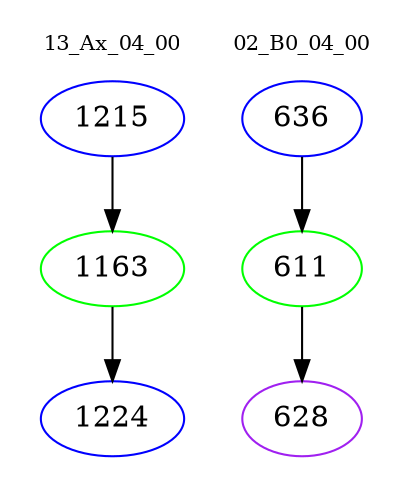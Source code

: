 digraph{
subgraph cluster_0 {
color = white
label = "13_Ax_04_00";
fontsize=10;
T0_1215 [label="1215", color="blue"]
T0_1215 -> T0_1163 [color="black"]
T0_1163 [label="1163", color="green"]
T0_1163 -> T0_1224 [color="black"]
T0_1224 [label="1224", color="blue"]
}
subgraph cluster_1 {
color = white
label = "02_B0_04_00";
fontsize=10;
T1_636 [label="636", color="blue"]
T1_636 -> T1_611 [color="black"]
T1_611 [label="611", color="green"]
T1_611 -> T1_628 [color="black"]
T1_628 [label="628", color="purple"]
}
}
